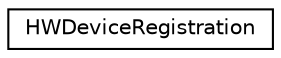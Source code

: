 digraph "Graphical Class Hierarchy"
{
 // INTERACTIVE_SVG=YES
  edge [fontname="Helvetica",fontsize="10",labelfontname="Helvetica",labelfontsize="10"];
  node [fontname="Helvetica",fontsize="10",shape=record];
  rankdir="LR";
  Node1 [label="HWDeviceRegistration",height=0.2,width=0.4,color="black", fillcolor="white", style="filled",URL="$class_h_w_device_registration.html"];
}
